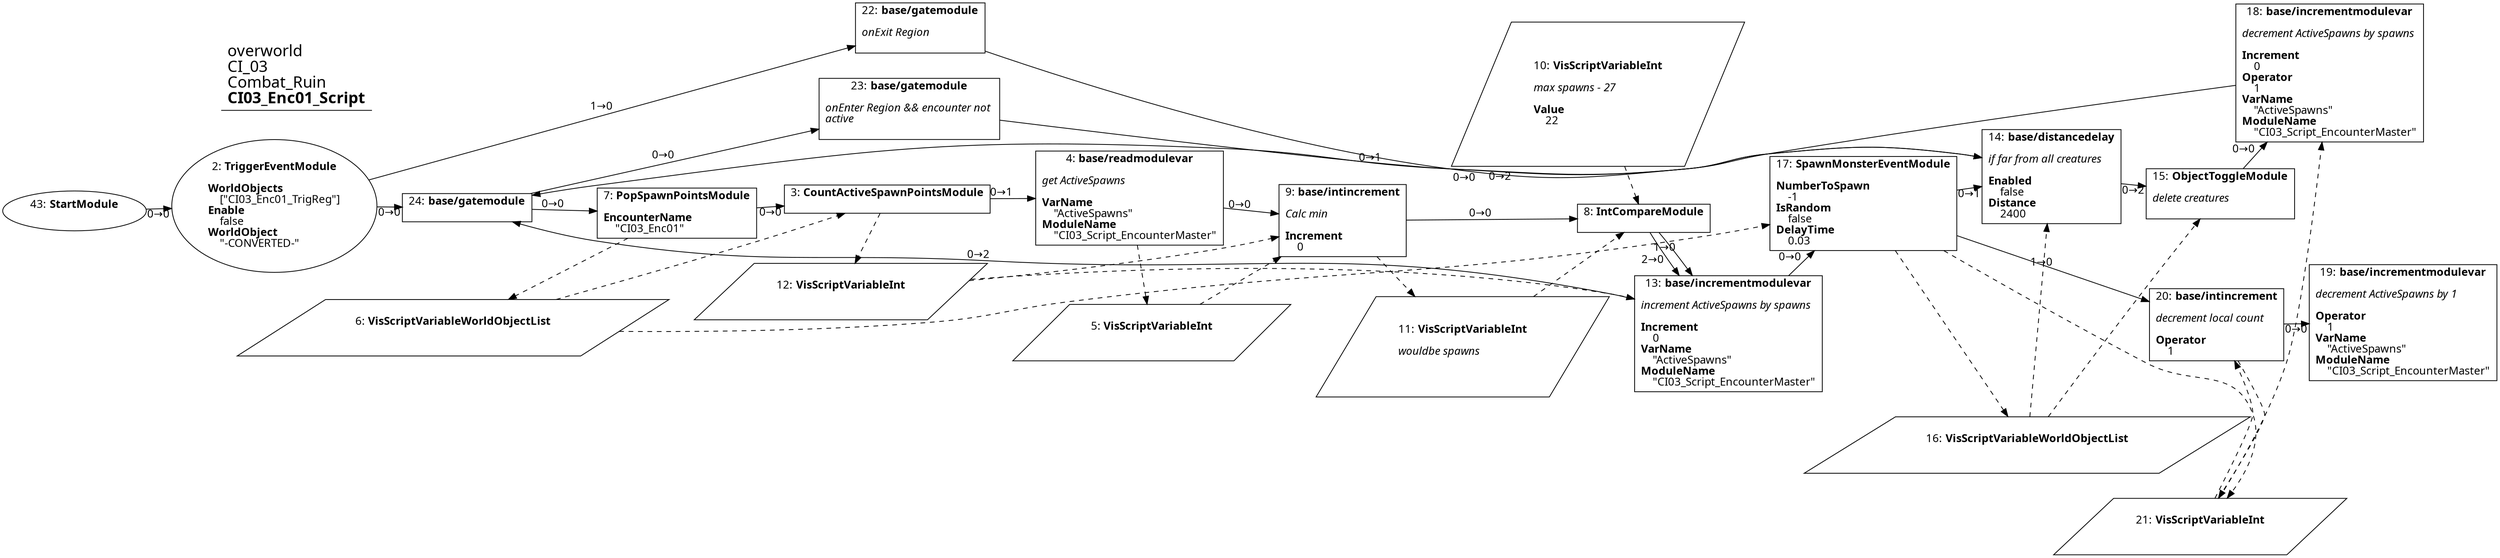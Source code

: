 digraph {
    layout = fdp;
    overlap = prism;
    sep = "+16";
    splines = spline;

    node [ shape = box ];

    graph [ fontname = "Segoe UI" ];
    node [ fontname = "Segoe UI" ];
    edge [ fontname = "Segoe UI" ];

    2 [ label = <2: <b>TriggerEventModule</b><br/><br/><b>WorldObjects</b><br align="left"/>    [&quot;CI03_Enc01_TrigReg&quot;]<br align="left"/><b>Enable</b><br align="left"/>    false<br align="left"/><b>WorldObject</b><br align="left"/>    &quot;-CONVERTED-&quot;<br align="left"/>> ];
    2 [ shape = oval ]
    2 [ pos = "0.365,-0.44500002!" ];
    2 -> 24 [ label = "0→0" ];
    2 -> 22 [ label = "1→0" ];

    3 [ label = <3: <b>CountActiveSpawnPointsModule</b><br/><br/>> ];
    3 [ pos = "1.0380001,-0.44200003!" ];
    3 -> 4 [ label = "0→1" ];
    6 -> 3 [ style = dashed ];
    3 -> 12 [ style = dashed ];

    4 [ label = <4: <b>base/readmodulevar</b><br/><br/><i>get ActiveSpawns<br align="left"/></i><br align="left"/><b>VarName</b><br align="left"/>    &quot;ActiveSpawns&quot;<br align="left"/><b>ModuleName</b><br align="left"/>    &quot;CI03_Script_EncounterMaster&quot;<br align="left"/>> ];
    4 [ pos = "1.3110001,-0.44200003!" ];
    4 -> 9 [ label = "0→0" ];
    4 -> 5 [ style = dashed ];

    5 [ label = <5: <b>VisScriptVariableInt</b><br/><br/>> ];
    5 [ shape = parallelogram ]
    5 [ pos = "1.312,-0.572!" ];

    6 [ label = <6: <b>VisScriptVariableWorldObjectList</b><br/><br/>> ];
    6 [ shape = parallelogram ]
    6 [ pos = "0.809,-0.57100004!" ];

    7 [ label = <7: <b>PopSpawnPointsModule</b><br/><br/><b>EncounterName</b><br align="left"/>    &quot;CI03_Enc01&quot;<br align="left"/>> ];
    7 [ pos = "0.808,-0.44200003!" ];
    7 -> 3 [ label = "0→0" ];
    7 -> 6 [ style = dashed ];

    8 [ label = <8: <b>IntCompareModule</b><br/><br/>> ];
    8 [ pos = "1.7650001,-0.441!" ];
    8 -> 13 [ label = "1→0" ];
    8 -> 13 [ label = "2→0" ];
    10 -> 8 [ style = dashed ];
    11 -> 8 [ style = dashed ];

    9 [ label = <9: <b>base/intincrement</b><br/><br/><i>Calc min<br align="left"/></i><br align="left"/><b>Increment</b><br align="left"/>    0<br align="left"/>> ];
    9 [ pos = "1.557,-0.44000003!" ];
    9 -> 8 [ label = "0→0" ];
    9 -> 11 [ style = dashed ];
    12 -> 9 [ style = dashed ];
    5 -> 9 [ style = dashed ];

    10 [ label = <10: <b>VisScriptVariableInt</b><br/><br/><i>max spawns - 27<br align="left"/></i><br align="left"/><b>Value</b><br align="left"/>    22<br align="left"/>> ];
    10 [ shape = parallelogram ]
    10 [ pos = "1.7590001,-0.38300002!" ];

    11 [ label = <11: <b>VisScriptVariableInt</b><br/><br/><i>wouldbe spawns<br align="left"/></i><br align="left"/>> ];
    11 [ shape = parallelogram ]
    11 [ pos = "1.559,-0.586!" ];

    12 [ label = <12: <b>VisScriptVariableInt</b><br/><br/>> ];
    12 [ shape = parallelogram ]
    12 [ pos = "1.049,-0.545!" ];

    13 [ label = <13: <b>base/incrementmodulevar</b><br/><br/><i>increment ActiveSpawns by spawns<br align="left"/></i><br align="left"/><b>Increment</b><br align="left"/>    0<br align="left"/><b>VarName</b><br align="left"/>    &quot;ActiveSpawns&quot;<br align="left"/><b>ModuleName</b><br align="left"/>    &quot;CI03_Script_EncounterMaster&quot;<br align="left"/>> ];
    13 [ pos = "1.9440001,-0.63100004!" ];
    13 -> 17 [ label = "0→0" ];
    13 -> 24 [ label = "0→2" ];
    12 -> 13 [ style = dashed ];

    14 [ label = <14: <b>base/distancedelay</b><br/><br/><i>if far from all creatures<br align="left"/></i><br align="left"/><b>Enabled</b><br align="left"/>    false<br align="left"/><b>Distance</b><br align="left"/>    2400<br align="left"/>> ];
    14 [ pos = "2.483,-0.43400002!" ];
    14 -> 15 [ label = "0→2" ];
    16 -> 14 [ style = dashed ];

    15 [ label = <15: <b>ObjectToggleModule</b><br/><br/><i>delete creatures<br align="left"/></i><br align="left"/>> ];
    15 [ pos = "2.6810002,-0.44300002!" ];
    15 -> 18 [ label = "0→0" ];
    16 -> 15 [ style = dashed ];

    16 [ label = <16: <b>VisScriptVariableWorldObjectList</b><br/><br/>> ];
    16 [ shape = parallelogram ]
    16 [ pos = "2.2080002,-0.72!" ];

    17 [ label = <17: <b>SpawnMonsterEventModule</b><br/><br/><b>NumberToSpawn</b><br align="left"/>    -1<br align="left"/><b>IsRandom</b><br align="left"/>    false<br align="left"/><b>DelayTime</b><br align="left"/>    0.03<br align="left"/>> ];
    17 [ pos = "2.206,-0.439!" ];
    17 -> 14 [ label = "0→1" ];
    17 -> 20 [ label = "1→0" ];
    17 -> 16 [ style = dashed ];
    17 -> 21 [ style = dashed ];
    6 -> 17 [ style = dashed ];

    18 [ label = <18: <b>base/incrementmodulevar</b><br/><br/><i>decrement ActiveSpawns by spawns<br align="left"/></i><br align="left"/><b>Increment</b><br align="left"/>    0<br align="left"/><b>Operator</b><br align="left"/>    1<br align="left"/><b>VarName</b><br align="left"/>    &quot;ActiveSpawns&quot;<br align="left"/><b>ModuleName</b><br align="left"/>    &quot;CI03_Script_EncounterMaster&quot;<br align="left"/>> ];
    18 [ pos = "2.9060001,-0.25800002!" ];
    18 -> 24 [ label = "0→1" ];
    21 -> 18 [ style = dashed ];

    19 [ label = <19: <b>base/incrementmodulevar</b><br/><br/><i>decrement ActiveSpawns by 1<br align="left"/></i><br align="left"/><b>Operator</b><br align="left"/>    1<br align="left"/><b>VarName</b><br align="left"/>    &quot;ActiveSpawns&quot;<br align="left"/><b>ModuleName</b><br align="left"/>    &quot;CI03_Script_EncounterMaster&quot;<br align="left"/>> ];
    19 [ pos = "2.713,-0.665!" ];

    20 [ label = <20: <b>base/intincrement</b><br/><br/><i>decrement local count<br align="left"/></i><br align="left"/><b>Operator</b><br align="left"/>    1<br align="left"/>> ];
    20 [ pos = "2.4950001,-0.666!" ];
    20 -> 19 [ label = "0→0" ];
    21 -> 20 [ style = dashed ];
    20 -> 21 [ style = dashed ];

    21 [ label = <21: <b>VisScriptVariableInt</b><br/><br/>> ];
    21 [ shape = parallelogram ]
    21 [ pos = "2.4180002,-0.814!" ];

    22 [ label = <22: <b>base/gatemodule</b><br/><br/><i>onExit Region<br align="left"/></i><br align="left"/>> ];
    22 [ pos = "0.83400005,-0.010000001!" ];
    22 -> 14 [ label = "0→0" ];

    23 [ label = <23: <b>base/gatemodule</b><br/><br/><i>onEnter Region &amp;&amp; encounter not <br align="left"/>active<br align="left"/></i><br align="left"/>> ];
    23 [ pos = "0.83100003,-0.171!" ];
    23 -> 14 [ label = "0→2" ];

    24 [ label = <24: <b>base/gatemodule</b><br/><br/>> ];
    24 [ pos = "0.606,-0.44300002!" ];
    24 -> 23 [ label = "0→0" ];
    24 -> 7 [ label = "0→0" ];

    43 [ label = <43: <b>StartModule</b><br/><br/>> ];
    43 [ shape = oval ]
    43 [ pos = "0.18400002,-0.44500002!" ];
    43 -> 2 [ label = "0→0" ];

    title [ pos = "0.18300001,-0.009000001!" ];
    title [ shape = underline ];
    title [ label = <<font point-size="20">overworld<br align="left"/>CI_03<br align="left"/>Combat_Ruin<br align="left"/><b>CI03_Enc01_Script</b><br align="left"/></font>> ];
}
